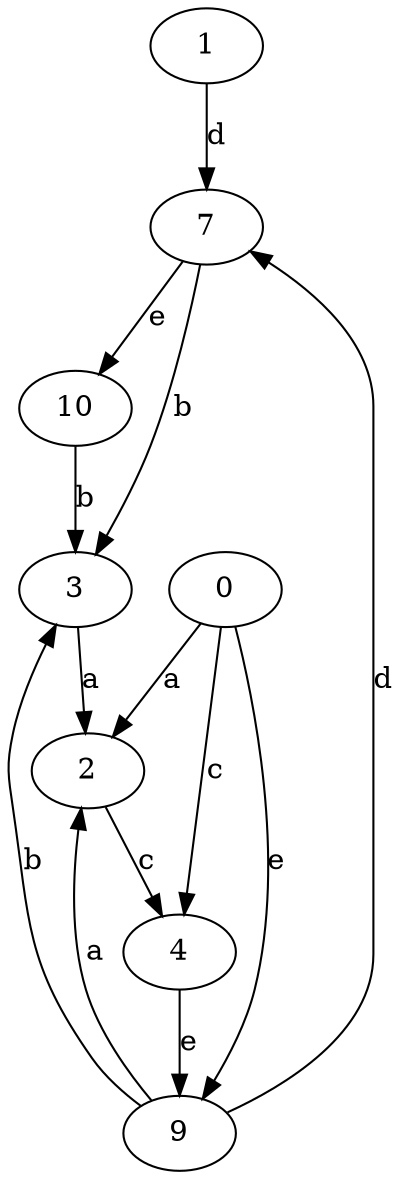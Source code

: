 strict digraph  {
1;
2;
3;
4;
7;
0;
9;
10;
1 -> 7  [label=d];
2 -> 4  [label=c];
3 -> 2  [label=a];
4 -> 9  [label=e];
7 -> 3  [label=b];
7 -> 10  [label=e];
0 -> 2  [label=a];
0 -> 4  [label=c];
0 -> 9  [label=e];
9 -> 2  [label=a];
9 -> 3  [label=b];
9 -> 7  [label=d];
10 -> 3  [label=b];
}
